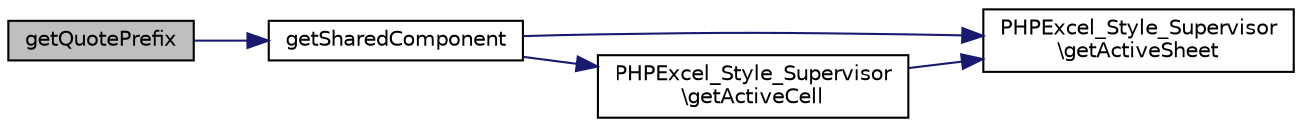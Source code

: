 digraph "getQuotePrefix"
{
  edge [fontname="Helvetica",fontsize="10",labelfontname="Helvetica",labelfontsize="10"];
  node [fontname="Helvetica",fontsize="10",shape=record];
  rankdir="LR";
  Node76 [label="getQuotePrefix",height=0.2,width=0.4,color="black", fillcolor="grey75", style="filled", fontcolor="black"];
  Node76 -> Node77 [color="midnightblue",fontsize="10",style="solid",fontname="Helvetica"];
  Node77 [label="getSharedComponent",height=0.2,width=0.4,color="black", fillcolor="white", style="filled",URL="$class_p_h_p_excel___style.html#a49e6e514d1dce7982e6864942bcb1f5d"];
  Node77 -> Node78 [color="midnightblue",fontsize="10",style="solid",fontname="Helvetica"];
  Node78 [label="PHPExcel_Style_Supervisor\l\\getActiveSheet",height=0.2,width=0.4,color="black", fillcolor="white", style="filled",URL="$class_p_h_p_excel___style___supervisor.html#aec8f52691db1a69bb76b089bdae0c8e6"];
  Node77 -> Node79 [color="midnightblue",fontsize="10",style="solid",fontname="Helvetica"];
  Node79 [label="PHPExcel_Style_Supervisor\l\\getActiveCell",height=0.2,width=0.4,color="black", fillcolor="white", style="filled",URL="$class_p_h_p_excel___style___supervisor.html#aab4a3a7e448da9f1b47950783f6fa84f"];
  Node79 -> Node78 [color="midnightblue",fontsize="10",style="solid",fontname="Helvetica"];
}

